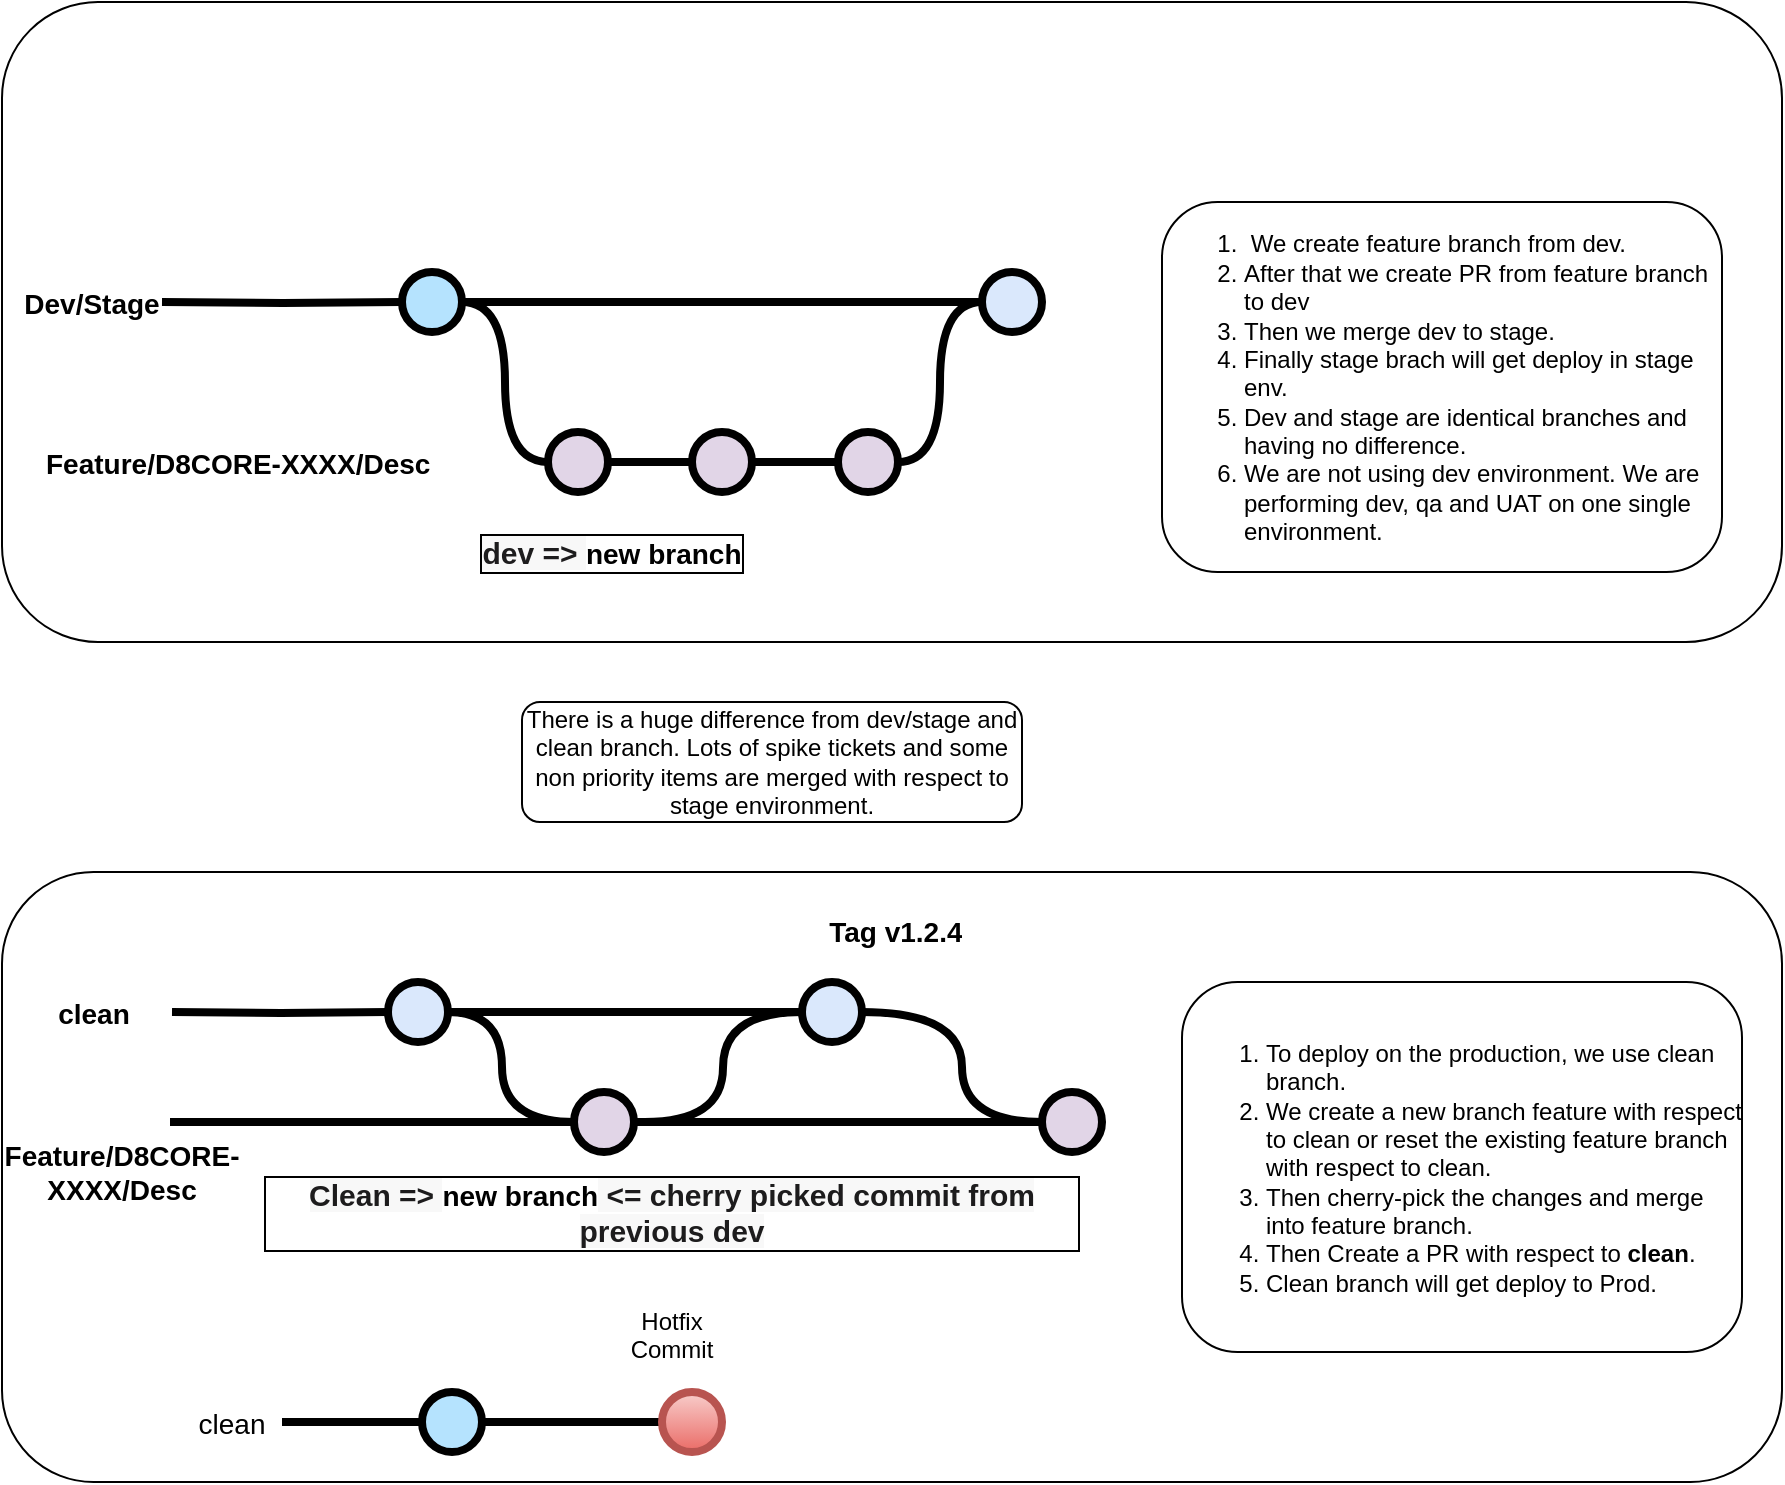 <mxfile version="14.8.3" type="github">
  <diagram id="0" name="Page-1">
    <mxGraphModel dx="946" dy="469" grid="1" gridSize="10" guides="1" tooltips="1" connect="1" arrows="1" fold="1" page="1" pageScale="1" pageWidth="826" pageHeight="1169" background="#ffffff" math="0" shadow="0">
      <root>
        <mxCell id="0" />
        <mxCell id="1" parent="0" />
        <mxCell id="a85Q3qr-rty99L3iWpNl-144" value="" style="rounded=1;whiteSpace=wrap;html=1;" parent="1" vertex="1">
          <mxGeometry x="10" y="455" width="890" height="305" as="geometry" />
        </mxCell>
        <mxCell id="a85Q3qr-rty99L3iWpNl-143" value="" style="rounded=1;whiteSpace=wrap;html=1;" parent="1" vertex="1">
          <mxGeometry x="10" y="20" width="890" height="320" as="geometry" />
        </mxCell>
        <mxCell id="37" value="Hotfix Commit" style="text;html=1;strokeColor=none;fillColor=none;align=center;verticalAlign=middle;whiteSpace=wrap;overflow=hidden;labelBorderColor=none;" parent="1" vertex="1">
          <mxGeometry x="320" y="670" width="50" height="30" as="geometry" />
        </mxCell>
        <mxCell id="38" value="" style="edgeStyle=orthogonalEdgeStyle;rounded=0;html=1;jettySize=auto;orthogonalLoop=1;plain-blue;endArrow=none;endFill=0;strokeWidth=4;strokeColor=#000000;labelBorderColor=none;" parent="1" source="39" target="40" edge="1">
          <mxGeometry x="240" y="170" as="geometry" />
        </mxCell>
        <mxCell id="47" style="edgeStyle=orthogonalEdgeStyle;curved=1;rounded=0;html=1;exitX=1;exitY=0.5;exitPerimeter=0;entryX=0;entryY=0.5;entryPerimeter=0;endArrow=none;endFill=0;jettySize=auto;orthogonalLoop=1;strokeWidth=4;fontSize=15;labelBorderColor=none;" parent="1" source="39" target="44" edge="1">
          <mxGeometry relative="1" as="geometry" />
        </mxCell>
        <mxCell id="39" value="" style="verticalLabelPosition=bottom;verticalAlign=top;html=1;strokeWidth=4;shape=mxgraph.flowchart.on-page_reference;plain-blue;gradientColor=none;fillColor=#B5E3Fe;strokeColor=#000000;labelBorderColor=none;" parent="1" vertex="1">
          <mxGeometry x="210" y="155" width="30" height="30" as="geometry" />
        </mxCell>
        <mxCell id="40" value="" style="verticalLabelPosition=bottom;verticalAlign=top;html=1;strokeWidth=4;shape=mxgraph.flowchart.on-page_reference;plain-blue;gradientColor=none;strokeColor=#000000;labelBorderColor=none;" parent="1" vertex="1">
          <mxGeometry x="500" y="155" width="30" height="30" as="geometry" />
        </mxCell>
        <mxCell id="41" value="" style="edgeStyle=orthogonalEdgeStyle;rounded=0;html=1;jettySize=auto;orthogonalLoop=1;strokeWidth=4;endArrow=none;endFill=0;labelBorderColor=none;" parent="1" target="39" edge="1">
          <mxGeometry x="140" y="170" as="geometry">
            <mxPoint x="90" y="170" as="sourcePoint" />
          </mxGeometry>
        </mxCell>
        <mxCell id="42" value="Dev/Stage" style="text;html=1;strokeColor=none;fillColor=none;align=center;verticalAlign=middle;whiteSpace=wrap;overflow=hidden;fontSize=14;fontStyle=1;labelBorderColor=none;" parent="1" vertex="1">
          <mxGeometry x="20" y="160" width="70" height="20" as="geometry" />
        </mxCell>
        <mxCell id="50" style="edgeStyle=orthogonalEdgeStyle;curved=1;rounded=0;html=1;exitX=1;exitY=0.5;exitPerimeter=0;entryX=0;entryY=0.5;entryPerimeter=0;endArrow=none;endFill=0;jettySize=auto;orthogonalLoop=1;strokeWidth=4;fontSize=15;labelBorderColor=none;" parent="1" source="44" target="45" edge="1">
          <mxGeometry relative="1" as="geometry" />
        </mxCell>
        <mxCell id="44" value="" style="verticalLabelPosition=bottom;verticalAlign=top;html=1;strokeWidth=4;shape=mxgraph.flowchart.on-page_reference;plain-purple;gradientColor=none;strokeColor=#000000;labelBorderColor=none;" parent="1" vertex="1">
          <mxGeometry x="283" y="235" width="30" height="30" as="geometry" />
        </mxCell>
        <mxCell id="51" style="edgeStyle=orthogonalEdgeStyle;curved=1;rounded=0;html=1;exitX=1;exitY=0.5;exitPerimeter=0;entryX=0;entryY=0.5;entryPerimeter=0;endArrow=none;endFill=0;jettySize=auto;orthogonalLoop=1;strokeWidth=4;fontSize=15;labelBorderColor=none;" parent="1" source="45" target="46" edge="1">
          <mxGeometry relative="1" as="geometry" />
        </mxCell>
        <mxCell id="45" value="" style="verticalLabelPosition=bottom;verticalAlign=top;html=1;strokeWidth=4;shape=mxgraph.flowchart.on-page_reference;plain-purple;gradientColor=none;strokeColor=#000000;labelBorderColor=none;" parent="1" vertex="1">
          <mxGeometry x="355" y="235" width="30" height="30" as="geometry" />
        </mxCell>
        <mxCell id="52" style="edgeStyle=orthogonalEdgeStyle;curved=1;rounded=0;html=1;exitX=1;exitY=0.5;exitPerimeter=0;entryX=0;entryY=0.5;entryPerimeter=0;endArrow=none;endFill=0;jettySize=auto;orthogonalLoop=1;strokeWidth=4;fontSize=15;labelBorderColor=none;" parent="1" source="46" target="40" edge="1">
          <mxGeometry relative="1" as="geometry" />
        </mxCell>
        <mxCell id="46" value="" style="verticalLabelPosition=bottom;verticalAlign=top;html=1;strokeWidth=4;shape=mxgraph.flowchart.on-page_reference;plain-purple;gradientColor=none;strokeColor=#000000;labelBorderColor=none;" parent="1" vertex="1">
          <mxGeometry x="428" y="235" width="30" height="30" as="geometry" />
        </mxCell>
        <mxCell id="53" value="Feature/D8CORE-XXXX/Desc&lt;br&gt;" style="text;html=1;strokeColor=none;fillColor=none;align=left;verticalAlign=middle;whiteSpace=wrap;overflow=hidden;fontSize=14;fontStyle=1;labelBorderColor=none;" parent="1" vertex="1">
          <mxGeometry x="30" y="240" width="240" height="20" as="geometry" />
        </mxCell>
        <mxCell id="96" value="clean" style="text;html=1;strokeColor=none;fillColor=none;align=center;verticalAlign=middle;whiteSpace=wrap;overflow=hidden;fontSize=14;fontStyle=1" parent="1" vertex="1">
          <mxGeometry x="31" y="515" width="50" height="20" as="geometry" />
        </mxCell>
        <mxCell id="125" style="edgeStyle=orthogonalEdgeStyle;curved=1;rounded=0;html=1;exitX=1;exitY=0.5;exitPerimeter=0;entryX=0;entryY=0.5;entryPerimeter=0;endArrow=none;endFill=0;jettySize=auto;orthogonalLoop=1;strokeWidth=4;fontSize=15;" parent="1" edge="1">
          <mxGeometry relative="1" as="geometry">
            <mxPoint x="530" y="580" as="targetPoint" />
            <mxPoint x="326" y="580" as="sourcePoint" />
          </mxGeometry>
        </mxCell>
        <mxCell id="98" value="" style="verticalLabelPosition=bottom;verticalAlign=top;html=1;strokeWidth=4;shape=mxgraph.flowchart.on-page_reference;plain-purple;gradientColor=none;strokeColor=#000000;" parent="1" vertex="1">
          <mxGeometry x="296" y="565" width="30" height="30" as="geometry" />
        </mxCell>
        <mxCell id="115" style="edgeStyle=orthogonalEdgeStyle;curved=1;rounded=0;html=1;exitX=1;exitY=0.5;entryX=0;entryY=0.5;entryPerimeter=0;endArrow=none;endFill=0;jettySize=auto;orthogonalLoop=1;strokeWidth=4;fontSize=15;" parent="1" edge="1">
          <mxGeometry relative="1" as="geometry">
            <mxPoint x="94" y="580" as="sourcePoint" />
            <mxPoint x="296" y="580" as="targetPoint" />
          </mxGeometry>
        </mxCell>
        <mxCell id="118" style="edgeStyle=orthogonalEdgeStyle;curved=1;rounded=0;html=1;exitX=1;exitY=0.5;exitPerimeter=0;endArrow=none;endFill=0;jettySize=auto;orthogonalLoop=1;strokeWidth=4;fontSize=15;" parent="1" source="113" edge="1">
          <mxGeometry relative="1" as="geometry">
            <mxPoint x="550" y="580" as="targetPoint" />
            <Array as="points">
              <mxPoint x="490" y="525" />
              <mxPoint x="490" y="580" />
              <mxPoint x="570" y="580" />
            </Array>
          </mxGeometry>
        </mxCell>
        <mxCell id="113" value="" style="verticalLabelPosition=bottom;verticalAlign=top;html=1;strokeWidth=4;shape=mxgraph.flowchart.on-page_reference;plain-blue;gradientColor=none;strokeColor=#000000;" parent="1" vertex="1">
          <mxGeometry x="410" y="510" width="30" height="30" as="geometry" />
        </mxCell>
        <mxCell id="117" value="" style="verticalLabelPosition=bottom;verticalAlign=top;html=1;strokeWidth=4;shape=mxgraph.flowchart.on-page_reference;plain-purple;gradientColor=none;strokeColor=#000000;" parent="1" vertex="1">
          <mxGeometry x="530" y="565" width="30" height="30" as="geometry" />
        </mxCell>
        <mxCell id="121" style="edgeStyle=orthogonalEdgeStyle;curved=1;rounded=0;html=1;exitX=1;exitY=0.5;exitPerimeter=0;entryX=0;entryY=0.5;entryPerimeter=0;endArrow=none;endFill=0;jettySize=auto;orthogonalLoop=1;strokeWidth=4;fontSize=15;" parent="1" source="119" edge="1">
          <mxGeometry relative="1" as="geometry">
            <mxPoint x="296" y="580" as="targetPoint" />
            <Array as="points">
              <mxPoint x="260" y="525" />
              <mxPoint x="260" y="580" />
            </Array>
          </mxGeometry>
        </mxCell>
        <mxCell id="126" style="edgeStyle=orthogonalEdgeStyle;curved=1;rounded=0;html=1;exitX=1;exitY=0.5;exitPerimeter=0;endArrow=none;endFill=0;jettySize=auto;orthogonalLoop=1;strokeWidth=4;fontSize=15;" parent="1" source="119" edge="1">
          <mxGeometry relative="1" as="geometry">
            <mxPoint x="410" y="525" as="targetPoint" />
          </mxGeometry>
        </mxCell>
        <mxCell id="119" value="" style="verticalLabelPosition=bottom;verticalAlign=top;html=1;strokeWidth=4;shape=mxgraph.flowchart.on-page_reference;plain-blue;gradientColor=none;strokeColor=#000000;" parent="1" vertex="1">
          <mxGeometry x="203" y="510" width="30" height="30" as="geometry" />
        </mxCell>
        <mxCell id="120" value="" style="edgeStyle=orthogonalEdgeStyle;rounded=0;html=1;jettySize=auto;orthogonalLoop=1;plain-blue;endArrow=none;endFill=0;strokeWidth=4;strokeColor=#000000;" parent="1" target="119" edge="1">
          <mxGeometry x="241" y="525" as="geometry">
            <mxPoint x="95" y="525" as="sourcePoint" />
            <mxPoint x="501" y="525.138" as="targetPoint" />
          </mxGeometry>
        </mxCell>
        <mxCell id="122" value="&amp;nbsp;Tag v1.2.4" style="text;html=1;strokeColor=none;fillColor=none;align=center;verticalAlign=top;whiteSpace=wrap;overflow=hidden;fontSize=14;fontStyle=1" parent="1" vertex="1">
          <mxGeometry x="403" y="470" width="104" height="30" as="geometry" />
        </mxCell>
        <mxCell id="123" style="edgeStyle=orthogonalEdgeStyle;curved=1;rounded=0;html=1;exitX=0.5;exitY=1;entryX=0.5;entryY=1;endArrow=none;endFill=0;jettySize=auto;orthogonalLoop=1;strokeWidth=4;fontSize=15;" parent="1" source="122" target="122" edge="1">
          <mxGeometry relative="1" as="geometry" />
        </mxCell>
        <mxCell id="a85Q3qr-rty99L3iWpNl-132" value="&lt;span style=&quot;font-size: 14px ; font-weight: 700 ; text-align: left&quot;&gt;Feature/D8CORE-XXXX/Desc&lt;/span&gt;" style="text;html=1;strokeColor=none;fillColor=none;align=center;verticalAlign=middle;whiteSpace=wrap;rounded=0;" parent="1" vertex="1">
          <mxGeometry x="50" y="595" width="40" height="20" as="geometry" />
        </mxCell>
        <mxCell id="a85Q3qr-rty99L3iWpNl-139" style="edgeStyle=orthogonalEdgeStyle;curved=1;rounded=0;html=1;exitX=1;exitY=0.5;exitPerimeter=0;entryX=0;entryY=0.5;entryPerimeter=0;endArrow=none;endFill=0;jettySize=auto;orthogonalLoop=1;strokeWidth=4;fontSize=15;entryDx=0;entryDy=0;" parent="1" target="113" edge="1">
          <mxGeometry relative="1" as="geometry">
            <mxPoint x="330" y="580" as="sourcePoint" />
            <mxPoint x="372" y="500" as="targetPoint" />
          </mxGeometry>
        </mxCell>
        <mxCell id="a85Q3qr-rty99L3iWpNl-140" value="&lt;div style=&quot;text-align: left&quot;&gt;&lt;ol&gt;&lt;li&gt;&lt;span&gt;&amp;nbsp;We create feature branch from dev.&lt;/span&gt;&lt;/li&gt;&lt;li&gt;&lt;span&gt;After that we create PR from feature branch to dev&lt;br&gt;&lt;/span&gt;&lt;/li&gt;&lt;li&gt;&lt;span&gt;Then we merge dev to stage.&lt;/span&gt;&lt;/li&gt;&lt;li&gt;&lt;span&gt;Finally stage brach will get deploy in stage env.&lt;/span&gt;&lt;/li&gt;&lt;li&gt;&lt;span&gt;Dev and stage are identical branches and having no difference.&lt;/span&gt;&lt;/li&gt;&lt;li&gt;&lt;span&gt;We are not using dev environment. We are performing dev, qa and UAT on one single environment.&lt;/span&gt;&lt;/li&gt;&lt;/ol&gt;&lt;/div&gt;" style="rounded=1;whiteSpace=wrap;html=1;labelBorderColor=none;" parent="1" vertex="1">
          <mxGeometry x="590" y="120" width="280" height="185" as="geometry" />
        </mxCell>
        <mxCell id="a85Q3qr-rty99L3iWpNl-141" value="&lt;div&gt;&lt;ol&gt;&lt;li&gt;To deploy on the production, we use clean branch.&lt;/li&gt;&lt;li&gt;We create a new branch feature with respect to clean or reset the existing feature branch with respect to clean.&lt;/li&gt;&lt;li&gt;Then cherry-pick the changes and merge into feature branch.&lt;/li&gt;&lt;li&gt;Then Create a PR with respect to &lt;b&gt;clean&lt;/b&gt;.&lt;br&gt;&lt;/li&gt;&lt;li&gt;Clean branch will get deploy to Prod.&lt;/li&gt;&lt;/ol&gt;&lt;/div&gt;" style="rounded=1;whiteSpace=wrap;html=1;align=left;" parent="1" vertex="1">
          <mxGeometry x="600" y="510" width="280" height="185" as="geometry" />
        </mxCell>
        <mxCell id="a85Q3qr-rty99L3iWpNl-150" value="" style="edgeStyle=orthogonalEdgeStyle;rounded=0;html=1;jettySize=auto;orthogonalLoop=1;plain-blue;endArrow=none;endFill=0;strokeWidth=4;strokeColor=#000000;labelBorderColor=none;" parent="1" source="a85Q3qr-rty99L3iWpNl-151" target="a85Q3qr-rty99L3iWpNl-152" edge="1">
          <mxGeometry relative="1" as="geometry" />
        </mxCell>
        <mxCell id="a85Q3qr-rty99L3iWpNl-151" value="" style="verticalLabelPosition=bottom;verticalAlign=top;html=1;strokeWidth=4;shape=mxgraph.flowchart.on-page_reference;plain-blue;gradientColor=none;fillColor=#B5E3Fe;strokeColor=#000000;labelBorderColor=none;" parent="1" vertex="1">
          <mxGeometry x="220" y="715" width="30" height="30" as="geometry" />
        </mxCell>
        <mxCell id="a85Q3qr-rty99L3iWpNl-152" value="" style="verticalLabelPosition=bottom;verticalAlign=top;html=1;strokeWidth=4;shape=mxgraph.flowchart.on-page_reference;plain-red;labelBorderColor=none;" parent="1" vertex="1">
          <mxGeometry x="340" y="715" width="30" height="30" as="geometry" />
        </mxCell>
        <mxCell id="a85Q3qr-rty99L3iWpNl-153" value="" style="edgeStyle=orthogonalEdgeStyle;rounded=0;html=1;jettySize=auto;orthogonalLoop=1;strokeWidth=4;endArrow=none;endFill=0;labelBorderColor=none;" parent="1" source="a85Q3qr-rty99L3iWpNl-154" target="a85Q3qr-rty99L3iWpNl-151" edge="1">
          <mxGeometry relative="1" as="geometry" />
        </mxCell>
        <mxCell id="a85Q3qr-rty99L3iWpNl-154" value="clean" style="text;html=1;strokeColor=none;fillColor=none;align=center;verticalAlign=middle;whiteSpace=wrap;overflow=hidden;fontSize=14;labelBorderColor=none;" parent="1" vertex="1">
          <mxGeometry x="100" y="720" width="50" height="20" as="geometry" />
        </mxCell>
        <mxCell id="a85Q3qr-rty99L3iWpNl-156" value="There is a huge difference from dev/stage and clean branch. Lots of spike tickets and some non priority items are merged with respect to stage environment." style="rounded=1;whiteSpace=wrap;html=1;" parent="1" vertex="1">
          <mxGeometry x="270" y="370" width="250" height="60" as="geometry" />
        </mxCell>
        <mxCell id="NNcfmagVcU6iip3cW9RQ-126" value="&lt;b&gt;&lt;span style=&quot;color: rgb(29 , 28 , 29) ; font-family: , &amp;#34;applelogo&amp;#34; , sans-serif ; font-size: 15px ; text-align: left ; background-color: rgb(248 , 248 , 248)&quot;&gt;dev =&amp;gt;&amp;nbsp;&lt;/span&gt;&lt;span style=&quot;font-size: 14px ; text-align: left&quot;&gt;new branch&lt;/span&gt;&lt;/b&gt;" style="text;html=1;strokeColor=none;fillColor=none;align=center;verticalAlign=middle;whiteSpace=wrap;rounded=0;labelBorderColor=#000000;" vertex="1" parent="1">
          <mxGeometry x="160" y="285" width="310" height="20" as="geometry" />
        </mxCell>
        <mxCell id="NNcfmagVcU6iip3cW9RQ-127" value="&lt;span style=&quot;color: rgb(29 , 28 , 29) ; font-family: , &amp;#34;applelogo&amp;#34; , sans-serif ; font-size: 15px ; text-align: left ; background-color: rgb(248 , 248 , 248)&quot;&gt;&lt;b&gt;Clean =&amp;gt;&amp;nbsp;&lt;/b&gt;&lt;/span&gt;&lt;span style=&quot;font-size: 14px ; font-weight: 700 ; text-align: left&quot;&gt;new branch&lt;/span&gt;&lt;span style=&quot;color: rgb(29 , 28 , 29) ; font-family: , &amp;#34;applelogo&amp;#34; , sans-serif ; font-size: 15px ; text-align: left ; background-color: rgb(248 , 248 , 248)&quot;&gt;&lt;b&gt;&amp;nbsp;&amp;lt;= cherry picked commit from previous dev&lt;/b&gt;&lt;/span&gt;" style="text;html=1;strokeColor=none;fillColor=none;align=center;verticalAlign=middle;whiteSpace=wrap;rounded=0;labelBorderColor=#000000;" vertex="1" parent="1">
          <mxGeometry x="140" y="610" width="410" height="30" as="geometry" />
        </mxCell>
      </root>
    </mxGraphModel>
  </diagram>
</mxfile>

